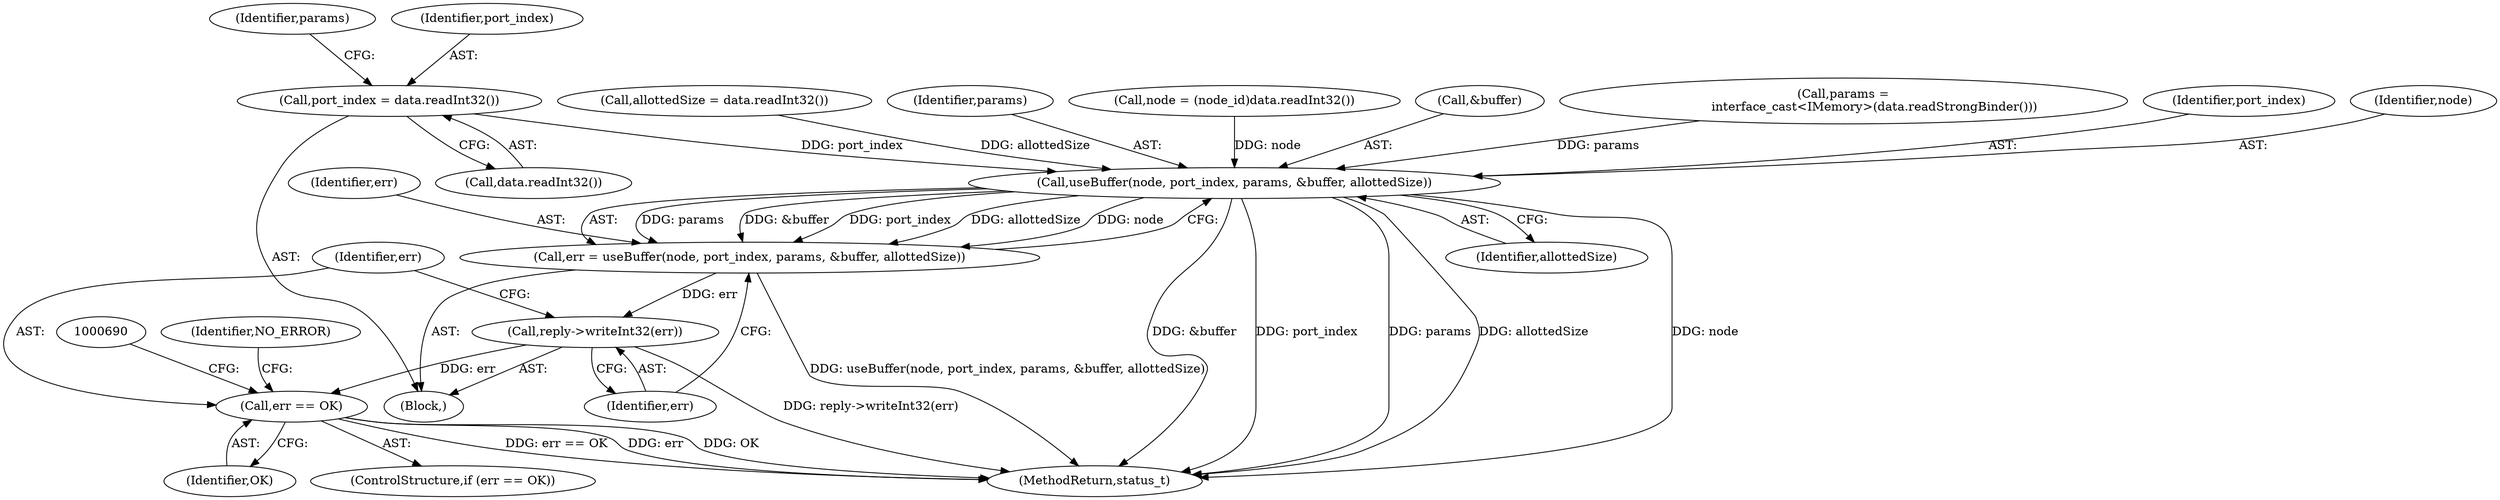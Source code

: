 digraph "0_Android_0bb5ced60304da7f61478ffd359e7ba65d72f181@API" {
"1000655" [label="(Call,port_index = data.readInt32())"];
"1000674" [label="(Call,useBuffer(node, port_index, params, &buffer, allottedSize))"];
"1000672" [label="(Call,err = useBuffer(node, port_index, params, &buffer, allottedSize))"];
"1000681" [label="(Call,reply->writeInt32(err))"];
"1000684" [label="(Call,err == OK)"];
"1000667" [label="(Call,allottedSize = data.readInt32())"];
"1000677" [label="(Identifier,params)"];
"1000674" [label="(Call,useBuffer(node, port_index, params, &buffer, allottedSize))"];
"1000683" [label="(ControlStructure,if (err == OK))"];
"1000693" [label="(Identifier,NO_ERROR)"];
"1000649" [label="(Call,node = (node_id)data.readInt32())"];
"1000643" [label="(Block,)"];
"1000681" [label="(Call,reply->writeInt32(err))"];
"1000660" [label="(Identifier,params)"];
"1000680" [label="(Identifier,allottedSize)"];
"1000672" [label="(Call,err = useBuffer(node, port_index, params, &buffer, allottedSize))"];
"1000656" [label="(Identifier,port_index)"];
"1000678" [label="(Call,&buffer)"];
"1000659" [label="(Call,params =\n                interface_cast<IMemory>(data.readStrongBinder()))"];
"1000676" [label="(Identifier,port_index)"];
"1000655" [label="(Call,port_index = data.readInt32())"];
"1000682" [label="(Identifier,err)"];
"1000684" [label="(Call,err == OK)"];
"1000657" [label="(Call,data.readInt32())"];
"1000673" [label="(Identifier,err)"];
"1000686" [label="(Identifier,OK)"];
"1000675" [label="(Identifier,node)"];
"1001353" [label="(MethodReturn,status_t)"];
"1000685" [label="(Identifier,err)"];
"1000655" -> "1000643"  [label="AST: "];
"1000655" -> "1000657"  [label="CFG: "];
"1000656" -> "1000655"  [label="AST: "];
"1000657" -> "1000655"  [label="AST: "];
"1000660" -> "1000655"  [label="CFG: "];
"1000655" -> "1000674"  [label="DDG: port_index"];
"1000674" -> "1000672"  [label="AST: "];
"1000674" -> "1000680"  [label="CFG: "];
"1000675" -> "1000674"  [label="AST: "];
"1000676" -> "1000674"  [label="AST: "];
"1000677" -> "1000674"  [label="AST: "];
"1000678" -> "1000674"  [label="AST: "];
"1000680" -> "1000674"  [label="AST: "];
"1000672" -> "1000674"  [label="CFG: "];
"1000674" -> "1001353"  [label="DDG: &buffer"];
"1000674" -> "1001353"  [label="DDG: port_index"];
"1000674" -> "1001353"  [label="DDG: params"];
"1000674" -> "1001353"  [label="DDG: allottedSize"];
"1000674" -> "1001353"  [label="DDG: node"];
"1000674" -> "1000672"  [label="DDG: params"];
"1000674" -> "1000672"  [label="DDG: &buffer"];
"1000674" -> "1000672"  [label="DDG: port_index"];
"1000674" -> "1000672"  [label="DDG: allottedSize"];
"1000674" -> "1000672"  [label="DDG: node"];
"1000649" -> "1000674"  [label="DDG: node"];
"1000659" -> "1000674"  [label="DDG: params"];
"1000667" -> "1000674"  [label="DDG: allottedSize"];
"1000672" -> "1000643"  [label="AST: "];
"1000673" -> "1000672"  [label="AST: "];
"1000682" -> "1000672"  [label="CFG: "];
"1000672" -> "1001353"  [label="DDG: useBuffer(node, port_index, params, &buffer, allottedSize)"];
"1000672" -> "1000681"  [label="DDG: err"];
"1000681" -> "1000643"  [label="AST: "];
"1000681" -> "1000682"  [label="CFG: "];
"1000682" -> "1000681"  [label="AST: "];
"1000685" -> "1000681"  [label="CFG: "];
"1000681" -> "1001353"  [label="DDG: reply->writeInt32(err)"];
"1000681" -> "1000684"  [label="DDG: err"];
"1000684" -> "1000683"  [label="AST: "];
"1000684" -> "1000686"  [label="CFG: "];
"1000685" -> "1000684"  [label="AST: "];
"1000686" -> "1000684"  [label="AST: "];
"1000690" -> "1000684"  [label="CFG: "];
"1000693" -> "1000684"  [label="CFG: "];
"1000684" -> "1001353"  [label="DDG: err == OK"];
"1000684" -> "1001353"  [label="DDG: err"];
"1000684" -> "1001353"  [label="DDG: OK"];
}

